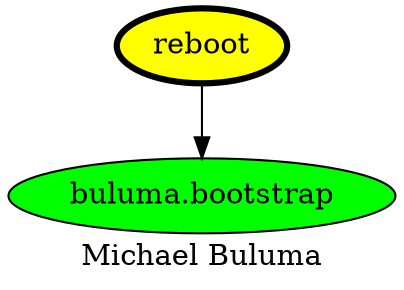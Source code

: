 digraph PhiloDilemma {
  label = "Michael Buluma" ;
  overlap=false
  {
    "reboot" [fillcolor=yellow style=filled penwidth=3]
    "buluma.bootstrap" [fillcolor=green style=filled]
  }
  "reboot" -> "buluma.bootstrap"
}
